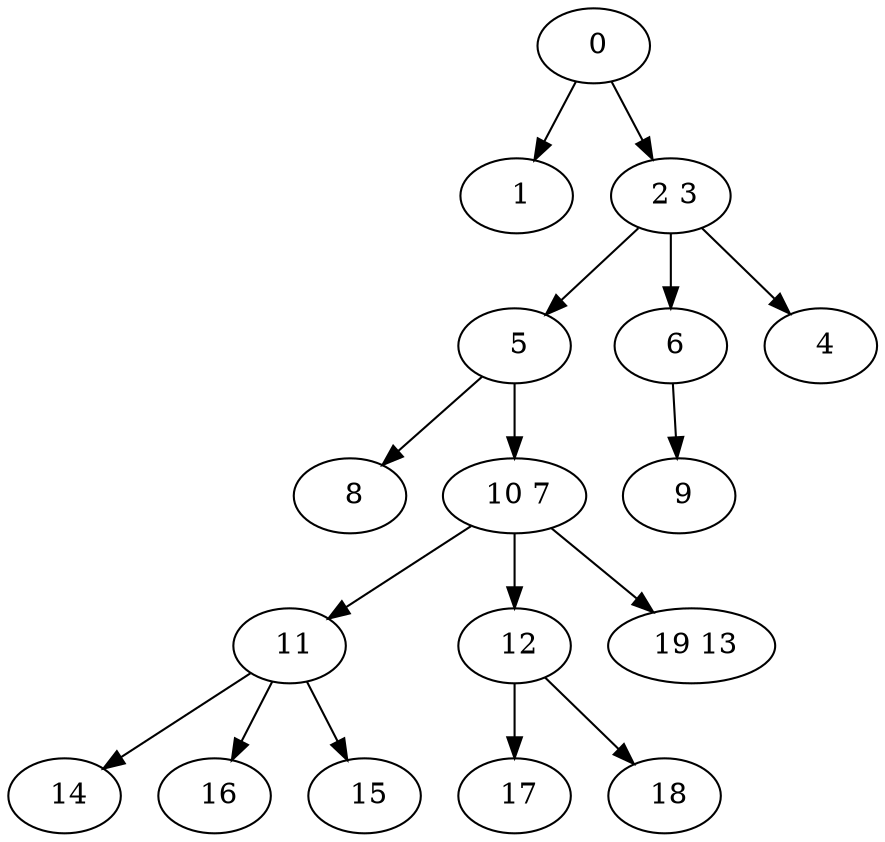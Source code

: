 digraph mytree {
" 0" -> " 1";
" 0" -> " 2 3";
" 1";
" 2 3" -> " 5";
" 2 3" -> " 6";
" 2 3" -> " 4";
" 5" -> " 8";
" 5" -> " 10 7";
" 8";
" 10 7" -> " 11";
" 10 7" -> " 12";
" 10 7" -> " 19 13";
" 6" -> " 9";
" 9";
" 11" -> " 14";
" 11" -> " 16";
" 11" -> " 15";
" 14";
" 16";
" 12" -> " 17";
" 12" -> " 18";
" 17";
" 19 13";
" 15";
" 4";
" 18";
}
